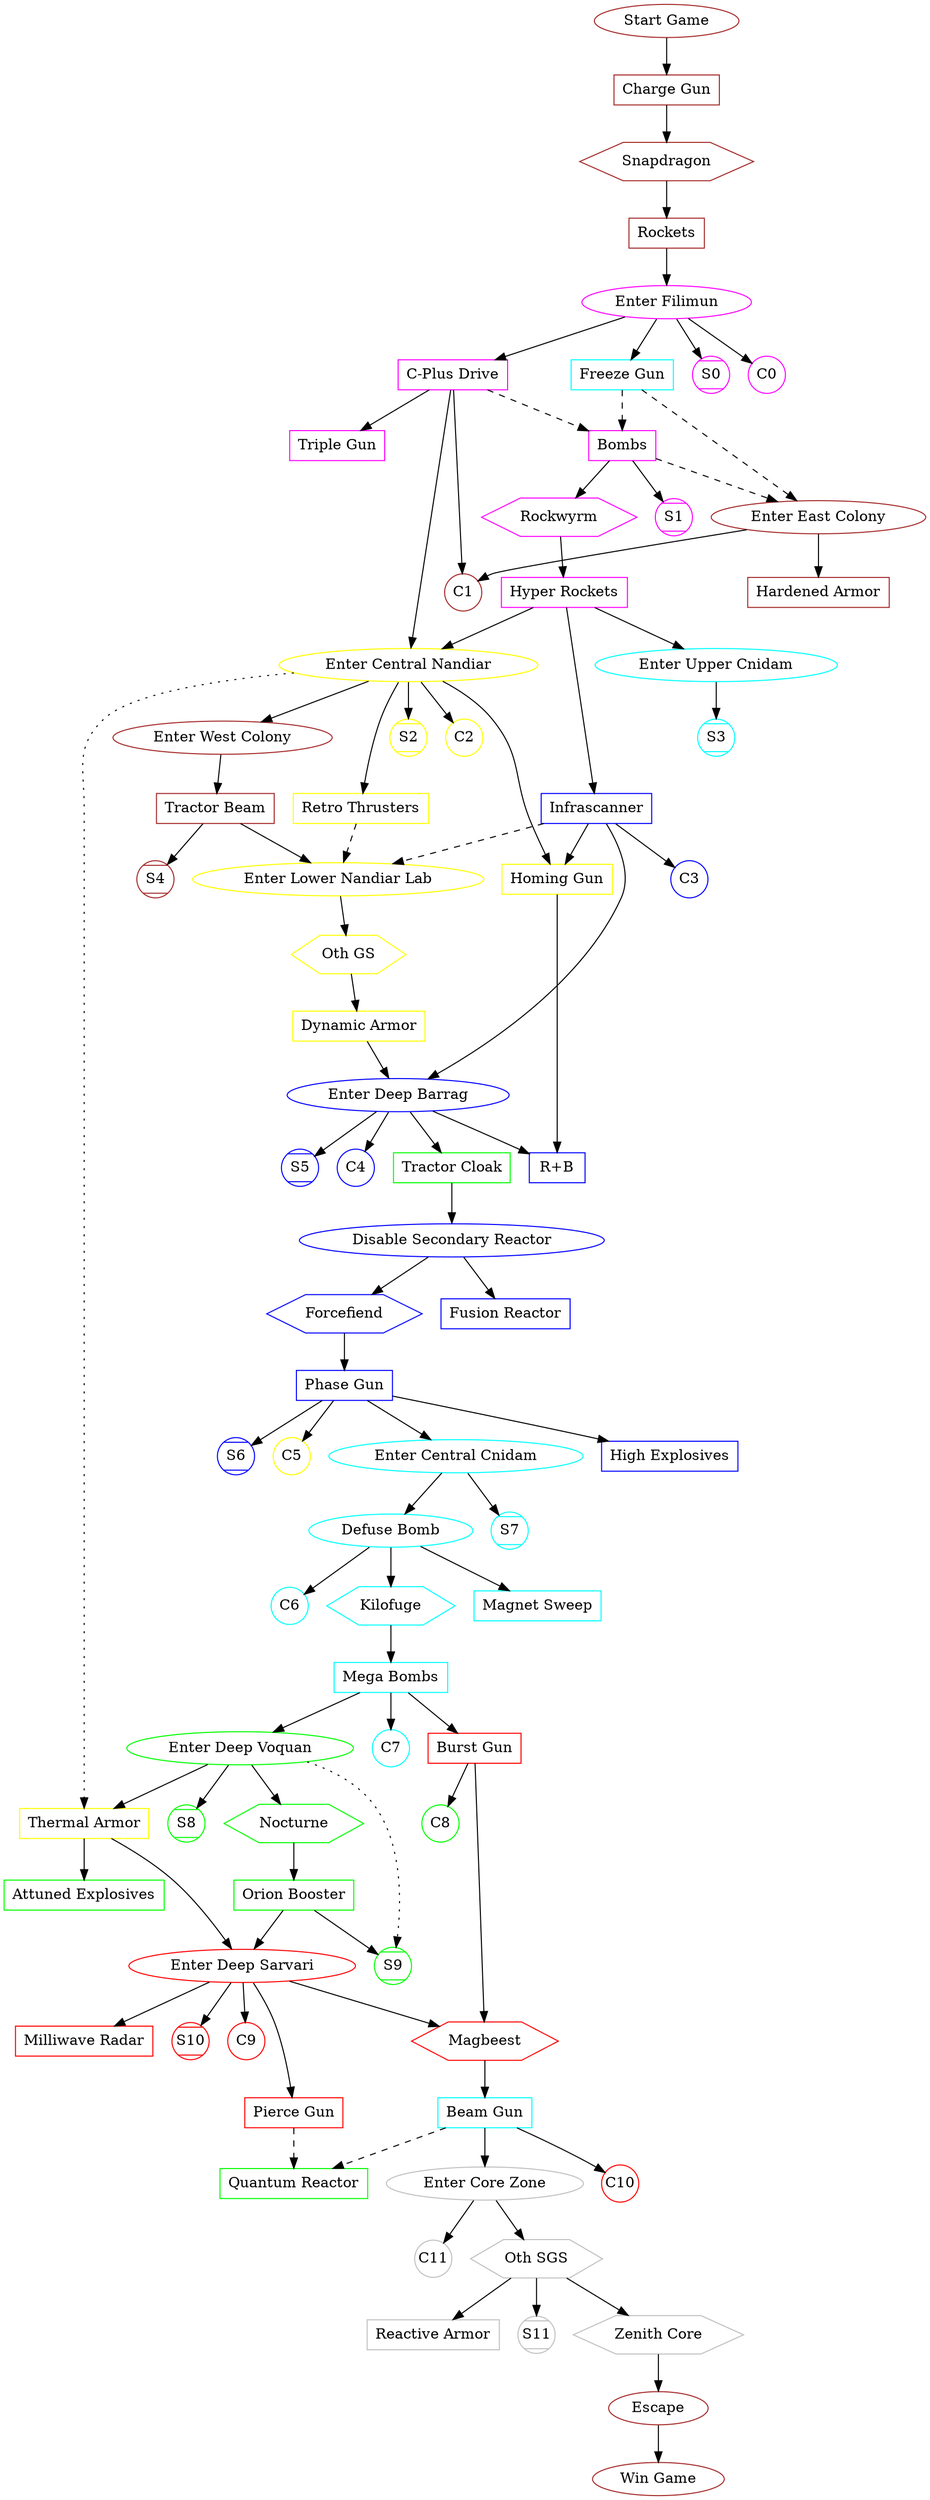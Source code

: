 digraph azimuth {

node [shape=box];

// Upgrades:
node [shape=box, height=0.4, fixedsize=false];
"Charge Gun" [color=brown];
"Rockets" [color=brown];
"Freeze Gun" [color=cyan];
"Hardened Armor" [color=brown];
"C-Plus Drive" [color=magenta];
"Triple Gun" [color=magenta];
"Bombs" [color=magenta];
"Hyper Rockets" [color=magenta];
"Tractor Beam" [color=brown];
"Homing Gun" [color=yellow];
"Retro Thrusters" [color=yellow];
"Phase Gun" [color=blue];
"Infrascanner" [color=blue];
"Tractor Cloak" [color=green];
"Fusion Reactor" [color=blue];
"Thermal Armor" [color=yellow];
"Dynamic Armor" [color=yellow];
"Magnet Sweep" [color=cyan];
"Mega Bombs" [color=cyan];
"R+B" [color=blue];
"High Explosives" [color=blue];
"Attuned Explosives" [color=green];
"Milliwave Radar" [color=red];
"Orion Booster" [color=green];
"Quantum Reactor" [color=green];
"Burst Gun" [color=red];
"Pierce Gun" [color=red];
"Beam Gun" [color=cyan];
"Reactive Armor" [color=gray];
// Shield batteries:
node [shape=Mcircle, height=0.5, fixedsize=true];
"S0"  [color=magenta]; // in Filimun entry hall (room 26)
"S1"  [color=magenta]; // in Filimun shale quarry (room 85)
"S2"  [color=yellow]; // in Nandiar wind tunnel (room 215)
"S3"  [color=cyan]; // in Cnidam frozen lake (room 307)
"S4"  [color=brown]; // past Colony primary reactor (room 160)
"S5"  [color=blue]; // in center upper Barrag tunnel (room 258)
"S6"  [color=blue];
"S7"  [color=cyan]; // in center Cnidam shaft (room 317)
"S8"  [color=green];
"S9" [color=green]; // in big Voquan hex nest (room 358)
"S10" [color=red];
"S11" [color=gray];
// Capacitors:
node [shape=circle, height=0.5, fixedsize=true];
"C0"  [color=magenta]; // in Filimun Oth Orb room (room 113)
"C1"  [color=brown]; // behind Colony Energy Recycling Unit (room 72)
"C2"  [color=yellow]; // in upper Nandiar biolab (room 214)
"C3"  [color=blue]; // in upper east Barrag ocean (room 293)
"C4"  [color=blue];
"C5"  [color=yellow]; // in central Nandiar lab storage room (room 350)
"C6"  [color=cyan]; // in grav-shifting Cnidam shaft (room 313)
"C7"  [color=cyan]; // in room under central Cnidam lake (room 311)
"C8"  [color=green];
"C9" [color=red];
"C10" [color=red];
"C11" [color=gray];

// Bosses:
node [shape=hexagon, height=0.4, fixedsize=false];
"Snapdragon" [color=brown];
"Rockwyrm" [color=magenta];
"Oth GS" [color=yellow];
"Forcefiend" [color=blue];
"Kilofuge" [color=cyan];
"Nocturne" [color=green];
"Magbeest" [color=red];
"Oth SGS" [color=gray];
"Zenith Core" [color=gray];

// Navigation:
node [shape=ellipse, height=0.4, fixedsize=false];
"Start Game" [color=brown];
"Enter East Colony" [color=brown];
"Enter West Colony" [color=brown];
"Enter Filimun" [color=magenta];
"Enter Central Nandiar" [color=yellow];
"Enter Lower Nandiar Lab" [color=yellow];
"Enter Deep Barrag" [color=blue];
"Disable Secondary Reactor" [color=blue];
"Enter Upper Cnidam" [color=cyan];
"Enter Central Cnidam" [color=cyan];
"Defuse Bomb" [color=cyan];
"Enter Deep Voquan" [color=green];
"Enter Deep Sarvari" [color=red];
"Enter Core Zone" [color=gray];
"Escape" [color=brown];
"Win Game" [color=brown];

// Dependencies:
"Start Game" -> "Charge Gun" -> "Snapdragon" -> "Rockets";
"Rockets" -> "Enter Filimun";
"Enter Filimun" -> "S0";
"Enter Filimun" -> "C0";
"Enter Filimun" -> "Freeze Gun";
"Enter Filimun" -> "C-Plus Drive";
"C-Plus Drive" -> "Triple Gun";
"C-Plus Drive" -> "Enter Central Nandiar";
"Freeze Gun" -> "Enter East Colony" [style=dashed];
"Bombs" -> "Enter East Colony" [style=dashed];
"Enter East Colony" -> "Hardened Armor";
"Enter East Colony" -> "C1";
"C-Plus Drive" -> "C1";
"Freeze Gun" -> "Bombs" [style=dashed];
"C-Plus Drive" -> "Bombs" [style=dashed];
"Bombs" -> "Rockwyrm";
"Rockwyrm" -> "Hyper Rockets" -> "Enter Central Nandiar";
"Enter Lower Nandiar Lab" -> "Oth GS";
"Oth GS" -> "Dynamic Armor";
"Enter Central Nandiar" -> "Enter West Colony" -> "Tractor Beam";
"Bombs" -> "S1";
"Enter Central Nandiar" -> "Retro Thrusters";
"Enter Central Nandiar" -> "S2";
"Enter Central Nandiar" -> "C2";
"Enter Central Nandiar" -> "Homing Gun";
"Enter Central Nandiar" -> "Thermal Armor" [style=dotted];
"Hyper Rockets" -> "Infrascanner";
"Tractor Beam" -> "S4";
"Mega Bombs" -> "Burst Gun";
"Tractor Beam" -> "Enter Lower Nandiar Lab";
"Infrascanner" -> "Homing Gun";
"Infrascanner" -> "Enter Lower Nandiar Lab" [style=dashed];
"Retro Thrusters" -> "Enter Lower Nandiar Lab" [style=dashed];
"Homing Gun" -> "R+B";
"Dynamic Armor" -> "Enter Deep Barrag";
"Infrascanner" -> "Enter Deep Barrag";
"Enter Deep Barrag" -> "R+B";
"Infrascanner" -> "C3";
"Enter Deep Barrag" -> "Tractor Cloak";
"Tractor Cloak" -> "Disable Secondary Reactor";
"Disable Secondary Reactor" -> "Forcefiend";
"Forcefiend" -> "Phase Gun";
"Enter Deep Barrag" -> "S5";
"Enter Deep Barrag" -> "C4";
"Disable Secondary Reactor" -> "Fusion Reactor";
"Hyper Rockets" -> "Enter Upper Cnidam";
"Enter Upper Cnidam" -> "S3";
"Phase Gun" -> "Enter Central Cnidam";
"Phase Gun" -> "High Explosives";
"Phase Gun" -> "C5";
"Phase Gun" -> "S6";
"Enter Central Cnidam" -> "Defuse Bomb";
"Enter Central Cnidam" -> "S7";
"Defuse Bomb" -> "Kilofuge";
"Defuse Bomb" -> "Magnet Sweep";
"Defuse Bomb" -> "C6";
"Kilofuge" -> "Mega Bombs";
"Mega Bombs" -> "Enter Deep Voquan";
"Enter Deep Sarvari" -> "Milliwave Radar";
"Enter Deep Voquan" -> "Thermal Armor";
"Thermal Armor" -> "Enter Deep Sarvari";
"Enter Deep Voquan" -> "Nocturne";
"Enter Deep Voquan" -> "S8";
"Nocturne" -> "Orion Booster";
"Thermal Armor" -> "Attuned Explosives";
"Mega Bombs" -> "C7";
"Enter Deep Sarvari" -> "Pierce Gun";
"Pierce Gun" -> "Quantum Reactor" [style=dashed];
"Orion Booster" -> "Enter Deep Sarvari";
"Orion Booster" -> "S9";
"Enter Deep Voquan" -> "S9" [style=dotted];
"Enter Deep Sarvari" -> "C9";
"Enter Deep Sarvari" -> "S10";
"Enter Deep Sarvari" -> "Magbeest";
"Burst Gun" -> "Magbeest";
"Burst Gun" -> "C8";
"Magbeest" -> "Beam Gun";
"Beam Gun" -> "Quantum Reactor" [style=dashed];
"Beam Gun" -> "Enter Core Zone";
"Beam Gun" -> "C10";
"Oth SGS" -> "S11";
"Enter Core Zone" -> "C11";
"Enter Core Zone" -> "Oth SGS";
"Oth SGS" -> "Reactive Armor";
"Oth SGS" -> "Zenith Core";
"Zenith Core" -> "Escape" -> "Win Game";

}

